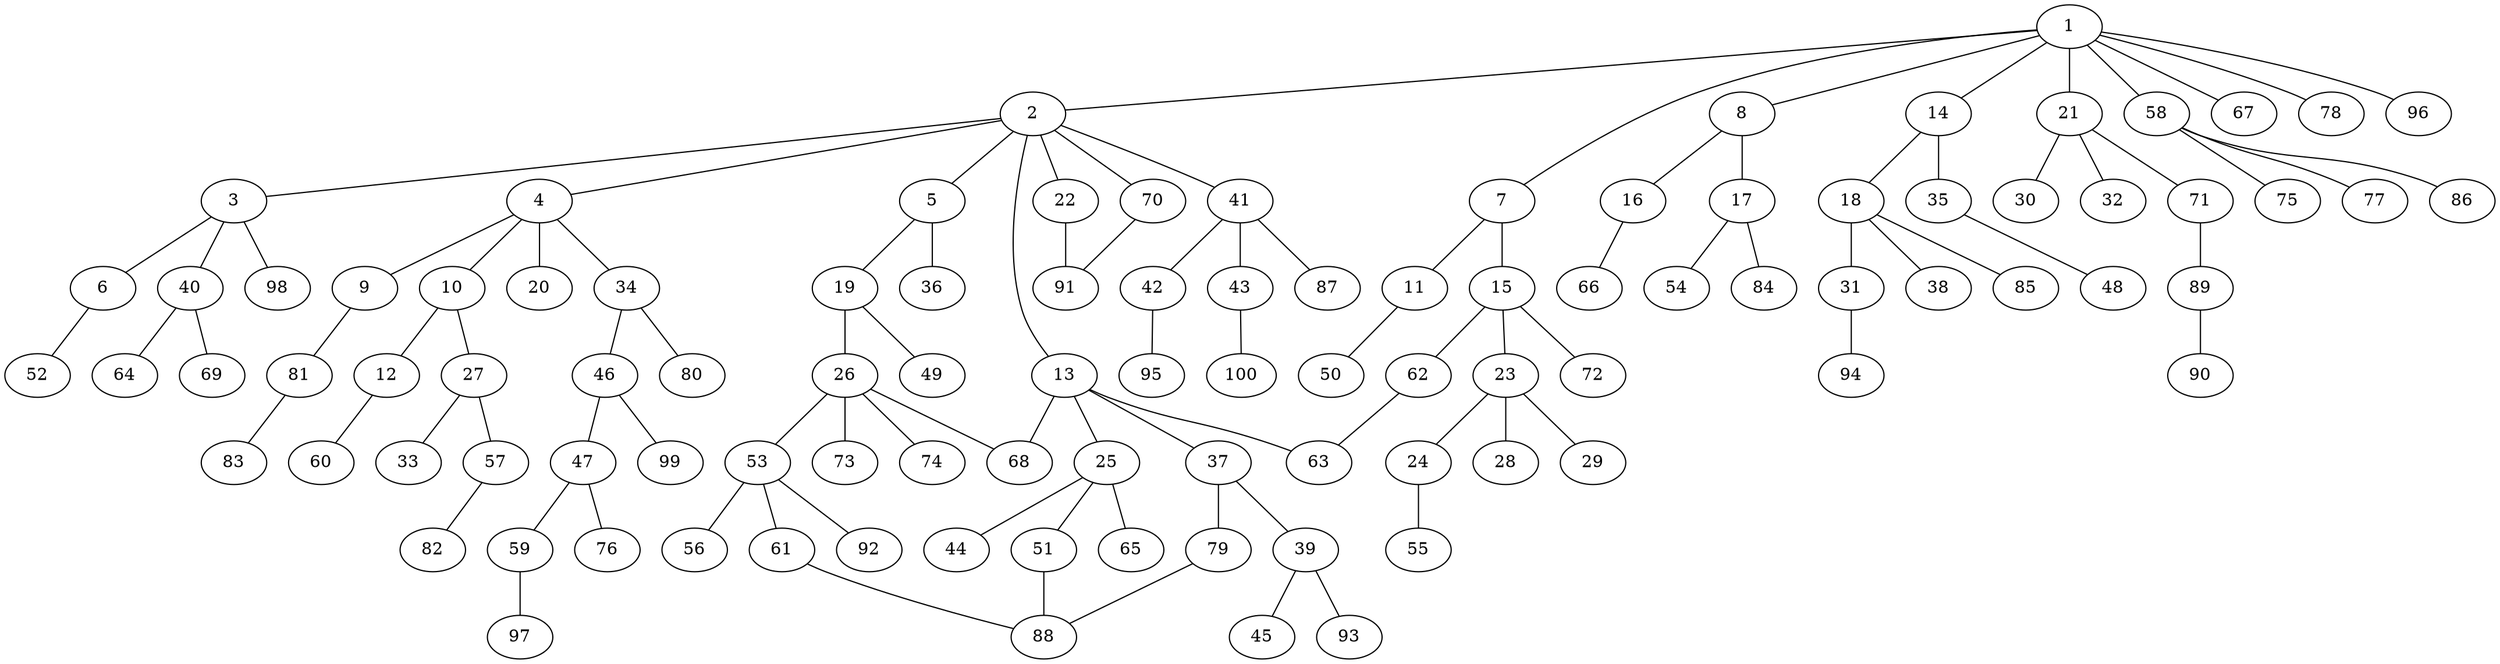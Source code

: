 graph graphname {1--2
1--7
1--8
1--14
1--21
1--58
1--67
1--78
1--96
2--3
2--4
2--5
2--13
2--22
2--41
2--70
3--6
3--40
3--98
4--9
4--10
4--20
4--34
5--19
5--36
6--52
7--11
7--15
8--16
8--17
9--81
10--12
10--27
11--50
12--60
13--25
13--37
13--63
13--68
14--18
14--35
15--23
15--62
15--72
16--66
17--54
17--84
18--31
18--38
18--85
19--26
19--49
21--30
21--32
21--71
22--91
23--24
23--28
23--29
24--55
25--44
25--51
25--65
26--53
26--68
26--73
26--74
27--33
27--57
31--94
34--46
34--80
35--48
37--39
37--79
39--45
39--93
40--64
40--69
41--42
41--43
41--87
42--95
43--100
46--47
46--99
47--59
47--76
51--88
53--56
53--61
53--92
57--82
58--75
58--77
58--86
59--97
61--88
62--63
70--91
71--89
79--88
81--83
89--90
}